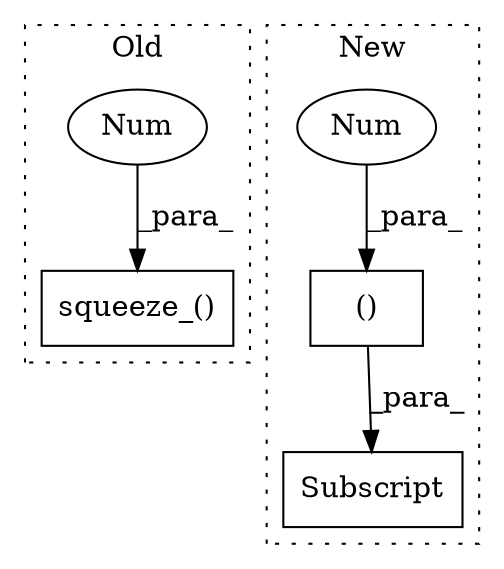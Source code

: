 digraph G {
subgraph cluster0 {
1 [label="squeeze_()" a="75" s="18390,18404" l="13,1" shape="box"];
4 [label="Num" a="76" s="18403" l="1" shape="ellipse"];
label = "Old";
style="dotted";
}
subgraph cluster1 {
2 [label="Subscript" a="63" s="20487,0" l="32,0" shape="box"];
3 [label="()" a="54" s="20501" l="17" shape="box"];
5 [label="Num" a="76" s="20503" l="1" shape="ellipse"];
label = "New";
style="dotted";
}
3 -> 2 [label="_para_"];
4 -> 1 [label="_para_"];
5 -> 3 [label="_para_"];
}